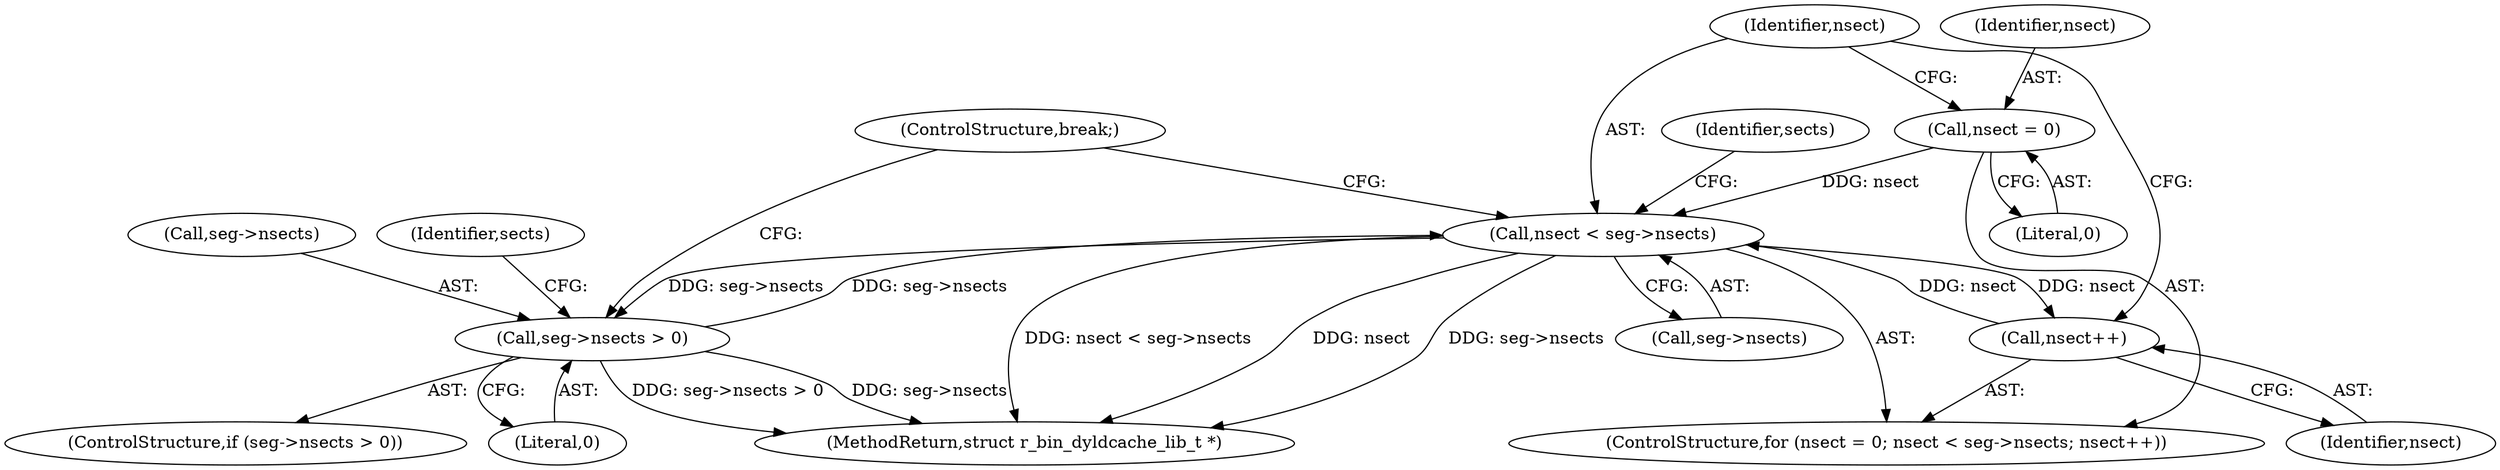 digraph "0_radare2_4e98402f09a0ef0bb8559a33a4c1988c54938eaf@pointer" {
"1000606" [label="(Call,nsect < seg->nsects)"];
"1000603" [label="(Call,nsect = 0)"];
"1000611" [label="(Call,nsect++)"];
"1000606" [label="(Call,nsect < seg->nsects)"];
"1000584" [label="(Call,seg->nsects > 0)"];
"1000604" [label="(Identifier,nsect)"];
"1000583" [label="(ControlStructure,if (seg->nsects > 0))"];
"1000602" [label="(ControlStructure,for (nsect = 0; nsect < seg->nsects; nsect++))"];
"1000584" [label="(Call,seg->nsects > 0)"];
"1000603" [label="(Call,nsect = 0)"];
"1000592" [label="(Identifier,sects)"];
"1000646" [label="(ControlStructure,break;)"];
"1000588" [label="(Literal,0)"];
"1000608" [label="(Call,seg->nsects)"];
"1000605" [label="(Literal,0)"];
"1000607" [label="(Identifier,nsect)"];
"1000611" [label="(Call,nsect++)"];
"1000612" [label="(Identifier,nsect)"];
"1000606" [label="(Call,nsect < seg->nsects)"];
"1000750" [label="(MethodReturn,struct r_bin_dyldcache_lib_t *)"];
"1000618" [label="(Identifier,sects)"];
"1000585" [label="(Call,seg->nsects)"];
"1000606" -> "1000602"  [label="AST: "];
"1000606" -> "1000608"  [label="CFG: "];
"1000607" -> "1000606"  [label="AST: "];
"1000608" -> "1000606"  [label="AST: "];
"1000618" -> "1000606"  [label="CFG: "];
"1000646" -> "1000606"  [label="CFG: "];
"1000606" -> "1000750"  [label="DDG: nsect"];
"1000606" -> "1000750"  [label="DDG: seg->nsects"];
"1000606" -> "1000750"  [label="DDG: nsect < seg->nsects"];
"1000606" -> "1000584"  [label="DDG: seg->nsects"];
"1000603" -> "1000606"  [label="DDG: nsect"];
"1000611" -> "1000606"  [label="DDG: nsect"];
"1000584" -> "1000606"  [label="DDG: seg->nsects"];
"1000606" -> "1000611"  [label="DDG: nsect"];
"1000603" -> "1000602"  [label="AST: "];
"1000603" -> "1000605"  [label="CFG: "];
"1000604" -> "1000603"  [label="AST: "];
"1000605" -> "1000603"  [label="AST: "];
"1000607" -> "1000603"  [label="CFG: "];
"1000611" -> "1000602"  [label="AST: "];
"1000611" -> "1000612"  [label="CFG: "];
"1000612" -> "1000611"  [label="AST: "];
"1000607" -> "1000611"  [label="CFG: "];
"1000584" -> "1000583"  [label="AST: "];
"1000584" -> "1000588"  [label="CFG: "];
"1000585" -> "1000584"  [label="AST: "];
"1000588" -> "1000584"  [label="AST: "];
"1000592" -> "1000584"  [label="CFG: "];
"1000646" -> "1000584"  [label="CFG: "];
"1000584" -> "1000750"  [label="DDG: seg->nsects > 0"];
"1000584" -> "1000750"  [label="DDG: seg->nsects"];
}
